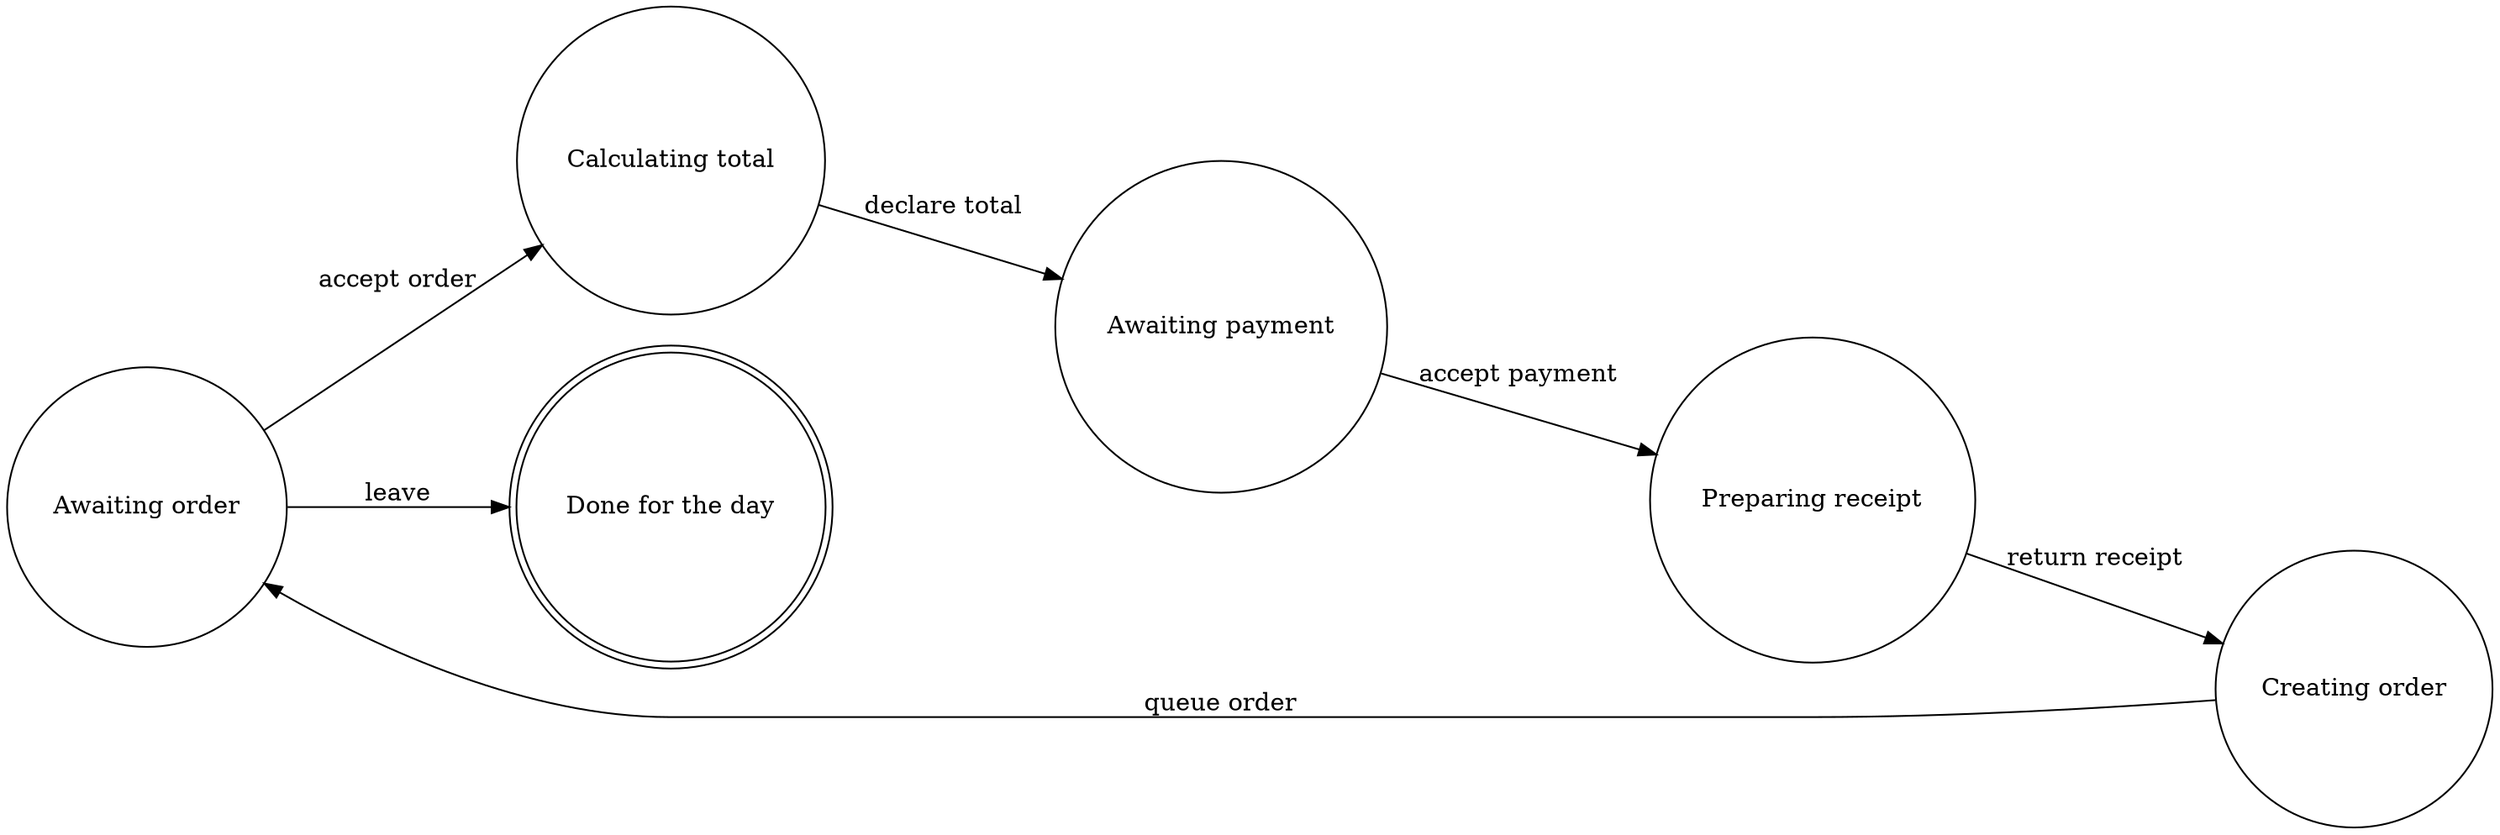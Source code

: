 digraph G 
{
  rankdir="LR";
  a[label="Awaiting order", shape="circle"];
  b[label="Calculating total", shape="circle"];
  c[label="Awaiting payment", shape="circle"];
  d[label="Preparing receipt", shape="circle"];
  e[label="Creating order", shape="circle"];
  f[label="Done for the day", shape="doublecircle"];
  a->b[label="accept order"];
  a->f[label="leave"];
  b->c[label="declare total"];
  c->d[label="accept payment"];
  d->e[label="return receipt"];
  e->a[label="queue order"];
}